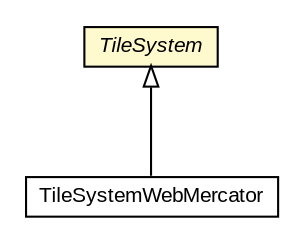 #!/usr/local/bin/dot
#
# Class diagram 
# Generated by UMLGraph version R5_6-24-gf6e263 (http://www.umlgraph.org/)
#

digraph G {
	edge [fontname="arial",fontsize=10,labelfontname="arial",labelfontsize=10];
	node [fontname="arial",fontsize=10,shape=plaintext];
	nodesep=0.25;
	ranksep=0.5;
	// org.osmdroid.util.TileSystem
	c272323 [label=<<table title="org.osmdroid.util.TileSystem" border="0" cellborder="1" cellspacing="0" cellpadding="2" port="p" bgcolor="lemonChiffon" href="./TileSystem.html">
		<tr><td><table border="0" cellspacing="0" cellpadding="1">
<tr><td align="center" balign="center"><font face="arial italic"> TileSystem </font></td></tr>
		</table></td></tr>
		</table>>, URL="./TileSystem.html", fontname="arial", fontcolor="black", fontsize=10.0];
	// org.osmdroid.util.TileSystemWebMercator
	c272324 [label=<<table title="org.osmdroid.util.TileSystemWebMercator" border="0" cellborder="1" cellspacing="0" cellpadding="2" port="p" href="./TileSystemWebMercator.html">
		<tr><td><table border="0" cellspacing="0" cellpadding="1">
<tr><td align="center" balign="center"> TileSystemWebMercator </td></tr>
		</table></td></tr>
		</table>>, URL="./TileSystemWebMercator.html", fontname="arial", fontcolor="black", fontsize=10.0];
	//org.osmdroid.util.TileSystemWebMercator extends org.osmdroid.util.TileSystem
	c272323:p -> c272324:p [dir=back,arrowtail=empty];
}

